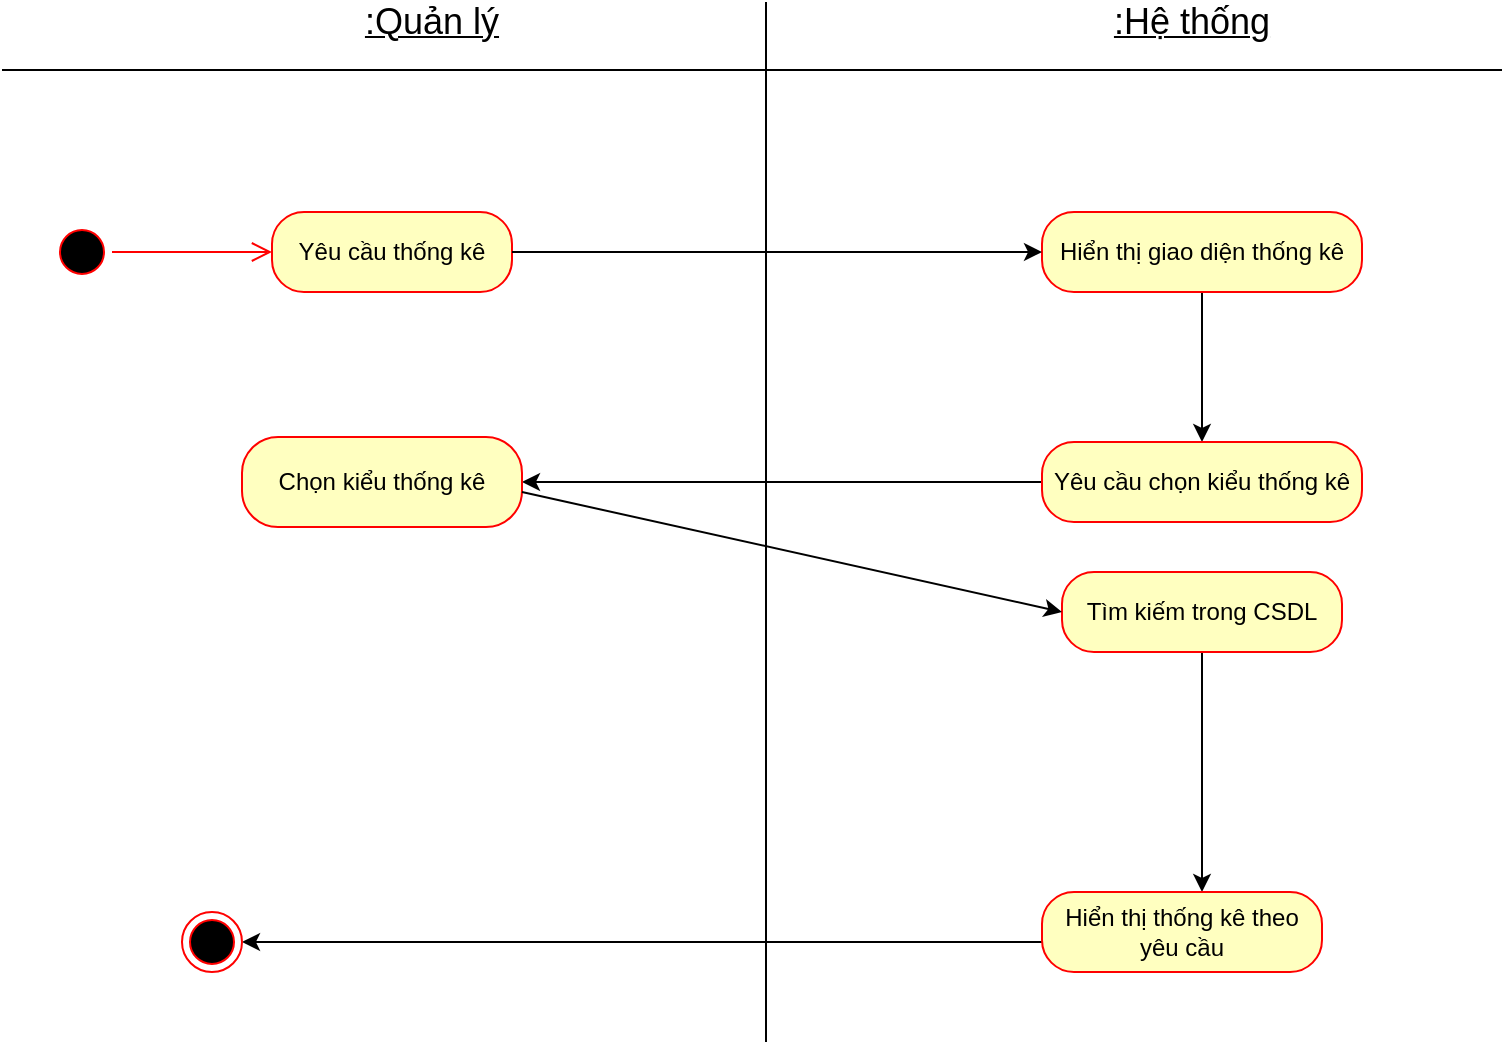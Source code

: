 <mxfile version="10.6.0" type="device"><diagram id="i79vbwtbDi_AtVDsRlkR" name="Page-1"><mxGraphModel dx="792" dy="401" grid="1" gridSize="10" guides="1" tooltips="1" connect="1" arrows="1" fold="1" page="1" pageScale="1" pageWidth="827" pageHeight="1169" math="0" shadow="0"><root><mxCell id="0"/><mxCell id="1" parent="0"/><mxCell id="ECK6Bg8s_0ezihkaMuLG-2" value="" style="line;strokeWidth=1;fillColor=none;align=left;verticalAlign=middle;spacingTop=-1;spacingLeft=3;spacingRight=3;rotatable=0;labelPosition=right;points=[];portConstraint=eastwest;" parent="1" vertex="1"><mxGeometry x="30" y="70" width="750" height="8" as="geometry"/></mxCell><mxCell id="ECK6Bg8s_0ezihkaMuLG-5" value="" style="endArrow=none;html=1;strokeColor=#000000;fillColor=#171717;" parent="1" edge="1"><mxGeometry width="50" height="50" relative="1" as="geometry"><mxPoint x="412" y="560" as="sourcePoint"/><mxPoint x="412" y="40" as="targetPoint"/></mxGeometry></mxCell><mxCell id="ECK6Bg8s_0ezihkaMuLG-7" value="&lt;span style=&quot;font-size: 18px&quot;&gt;&lt;u&gt;:Quản lý&lt;/u&gt;&lt;/span&gt;" style="text;html=1;strokeColor=none;fillColor=none;align=center;verticalAlign=middle;whiteSpace=wrap;rounded=0;" parent="1" vertex="1"><mxGeometry x="190" y="40" width="110" height="20" as="geometry"/></mxCell><mxCell id="ECK6Bg8s_0ezihkaMuLG-8" value="&lt;u&gt;&lt;font style=&quot;font-size: 18px&quot;&gt;:Hệ thống&lt;/font&gt;&lt;/u&gt;" style="text;html=1;strokeColor=none;fillColor=none;align=center;verticalAlign=middle;whiteSpace=wrap;rounded=0;" parent="1" vertex="1"><mxGeometry x="580" y="40" width="90" height="20" as="geometry"/></mxCell><mxCell id="ECK6Bg8s_0ezihkaMuLG-10" value="" style="ellipse;html=1;shape=startState;fillColor=#000000;strokeColor=#ff0000;" parent="1" vertex="1"><mxGeometry x="55" y="150" width="30" height="30" as="geometry"/></mxCell><mxCell id="ECK6Bg8s_0ezihkaMuLG-11" value="" style="edgeStyle=orthogonalEdgeStyle;html=1;verticalAlign=bottom;endArrow=open;endSize=8;strokeColor=#ff0000;" parent="1" source="ECK6Bg8s_0ezihkaMuLG-10" target="ECK6Bg8s_0ezihkaMuLG-14" edge="1"><mxGeometry relative="1" as="geometry"><mxPoint x="160" y="200" as="targetPoint"/></mxGeometry></mxCell><mxCell id="ECK6Bg8s_0ezihkaMuLG-14" value="Yêu cầu thống kê" style="rounded=1;whiteSpace=wrap;html=1;arcSize=40;fontColor=#000000;fillColor=#ffffc0;strokeColor=#ff0000;" parent="1" vertex="1"><mxGeometry x="165" y="145" width="120" height="40" as="geometry"/></mxCell><mxCell id="2yv26pFgqgNO8bxtTNTD-2" value="" style="edgeStyle=orthogonalEdgeStyle;rounded=0;orthogonalLoop=1;jettySize=auto;html=1;" edge="1" parent="1" source="ECK6Bg8s_0ezihkaMuLG-15" target="2yv26pFgqgNO8bxtTNTD-1"><mxGeometry relative="1" as="geometry"/></mxCell><mxCell id="ECK6Bg8s_0ezihkaMuLG-15" value="Hiển thị giao diện thống kê" style="rounded=1;whiteSpace=wrap;html=1;arcSize=40;fontColor=#000000;fillColor=#ffffc0;strokeColor=#ff0000;" parent="1" vertex="1"><mxGeometry x="550" y="145" width="160" height="40" as="geometry"/></mxCell><mxCell id="2yv26pFgqgNO8bxtTNTD-4" value="" style="edgeStyle=orthogonalEdgeStyle;rounded=0;orthogonalLoop=1;jettySize=auto;html=1;" edge="1" parent="1" source="2yv26pFgqgNO8bxtTNTD-1" target="2yv26pFgqgNO8bxtTNTD-3"><mxGeometry relative="1" as="geometry"/></mxCell><mxCell id="2yv26pFgqgNO8bxtTNTD-1" value="Yêu cầu chọn kiểu thống kê" style="rounded=1;whiteSpace=wrap;html=1;arcSize=40;fontColor=#000000;fillColor=#ffffc0;strokeColor=#ff0000;" vertex="1" parent="1"><mxGeometry x="550" y="260" width="160" height="40" as="geometry"/></mxCell><mxCell id="2yv26pFgqgNO8bxtTNTD-3" value="Chọn kiểu thống kê" style="rounded=1;whiteSpace=wrap;html=1;arcSize=40;fontColor=#000000;fillColor=#ffffc0;strokeColor=#ff0000;" vertex="1" parent="1"><mxGeometry x="150" y="257.5" width="140" height="45" as="geometry"/></mxCell><mxCell id="ECK6Bg8s_0ezihkaMuLG-17" value="" style="endArrow=classic;html=1;entryX=0;entryY=0.5;entryDx=0;entryDy=0;exitX=1;exitY=0.5;exitDx=0;exitDy=0;" parent="1" source="ECK6Bg8s_0ezihkaMuLG-14" target="ECK6Bg8s_0ezihkaMuLG-15" edge="1"><mxGeometry width="50" height="50" relative="1" as="geometry"><mxPoint x="30" y="490" as="sourcePoint"/><mxPoint x="80" y="440" as="targetPoint"/></mxGeometry></mxCell><mxCell id="ECK6Bg8s_0ezihkaMuLG-47" value="" style="edgeStyle=orthogonalEdgeStyle;rounded=0;orthogonalLoop=1;jettySize=auto;html=1;strokeColor=#000000;fillColor=#171717;" parent="1" source="ECK6Bg8s_0ezihkaMuLG-34" target="ECK6Bg8s_0ezihkaMuLG-46" edge="1"><mxGeometry relative="1" as="geometry"><Array as="points"><mxPoint x="650" y="510"/></Array></mxGeometry></mxCell><mxCell id="ECK6Bg8s_0ezihkaMuLG-34" value="Tìm kiếm trong CSDL" style="rounded=1;whiteSpace=wrap;html=1;arcSize=40;fontColor=#000000;fillColor=#ffffc0;strokeColor=#ff0000;" parent="1" vertex="1"><mxGeometry x="560" y="325" width="140" height="40" as="geometry"/></mxCell><mxCell id="ECK6Bg8s_0ezihkaMuLG-49" value="" style="edgeStyle=orthogonalEdgeStyle;rounded=0;orthogonalLoop=1;jettySize=auto;html=1;strokeColor=#000000;fillColor=#171717;" parent="1" source="ECK6Bg8s_0ezihkaMuLG-46" target="ECK6Bg8s_0ezihkaMuLG-50" edge="1"><mxGeometry relative="1" as="geometry"><mxPoint x="135" y="510" as="targetPoint"/><Array as="points"><mxPoint x="440" y="510"/><mxPoint x="440" y="510"/></Array></mxGeometry></mxCell><mxCell id="ECK6Bg8s_0ezihkaMuLG-46" value="Hiển thị thống kê theo yêu cầu" style="rounded=1;whiteSpace=wrap;html=1;arcSize=40;fontColor=#000000;fillColor=#ffffc0;strokeColor=#ff0000;" parent="1" vertex="1"><mxGeometry x="550" y="485" width="140" height="40" as="geometry"/></mxCell><mxCell id="ECK6Bg8s_0ezihkaMuLG-50" value="" style="ellipse;html=1;shape=endState;fillColor=#000000;strokeColor=#ff0000;" parent="1" vertex="1"><mxGeometry x="120" y="495" width="30" height="30" as="geometry"/></mxCell><mxCell id="ECK6Bg8s_0ezihkaMuLG-51" value="" style="endArrow=classic;html=1;strokeColor=#000000;fillColor=#171717;entryX=0;entryY=0.5;entryDx=0;entryDy=0;exitX=1;exitY=0.5;exitDx=0;exitDy=0;" parent="1" target="ECK6Bg8s_0ezihkaMuLG-34" edge="1"><mxGeometry width="50" height="50" relative="1" as="geometry"><mxPoint x="290" y="285" as="sourcePoint"/><mxPoint x="290" y="360" as="targetPoint"/></mxGeometry></mxCell></root></mxGraphModel></diagram></mxfile>